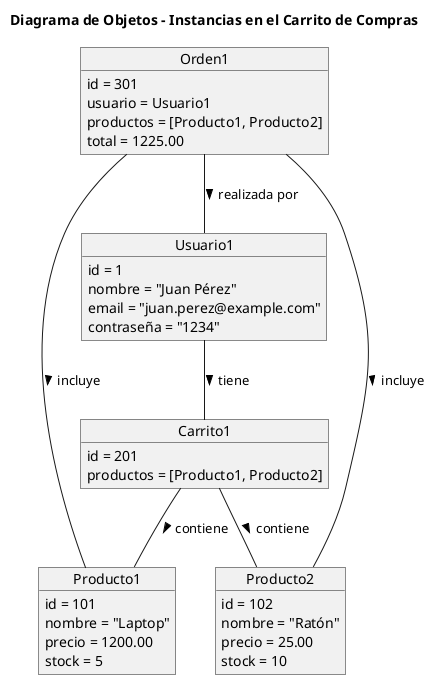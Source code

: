 @startuml
title Diagrama de Objetos - Instancias en el Carrito de Compras

object Usuario1 {
    id = 1
    nombre = "Juan Pérez"
    email = "juan.perez@example.com"
    contraseña = "1234"
}

object Producto1 {
    id = 101
    nombre = "Laptop"
    precio = 1200.00
    stock = 5
}

object Producto2 {
    id = 102
    nombre = "Ratón"
    precio = 25.00
    stock = 10
}

object Carrito1 {
    id = 201
    productos = [Producto1, Producto2]
}

object Orden1 {
    id = 301
    usuario = Usuario1
    productos = [Producto1, Producto2]
    total = 1225.00
}

Usuario1 -- Carrito1 : tiene >
Carrito1 -- Producto1 : contiene >
Carrito1 -- Producto2 : contiene >
Orden1 -- Usuario1 : realizada por >
Orden1 -- Producto1 : incluye >
Orden1 -- Producto2 : incluye >

@enduml
